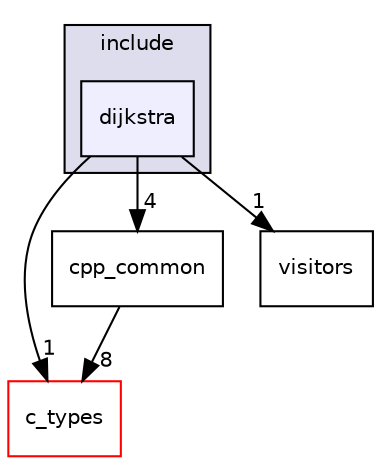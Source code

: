 digraph "dijkstra" {
  compound=true
  node [ fontsize="10", fontname="Helvetica"];
  edge [ labelfontsize="10", labelfontname="Helvetica"];
  subgraph clusterdir_d44c64559bbebec7f509842c48db8b23 {
    graph [ bgcolor="#ddddee", pencolor="black", label="include" fontname="Helvetica", fontsize="10", URL="dir_d44c64559bbebec7f509842c48db8b23.html"]
  dir_1930df11331c7ed9b5d4e307344eb08e [shape=box, label="dijkstra", style="filled", fillcolor="#eeeeff", pencolor="black", URL="dir_1930df11331c7ed9b5d4e307344eb08e.html"];
  }
  dir_d5995d5871f728649bd47ea0d6428e03 [shape=box label="c_types" fillcolor="white" style="filled" color="red" URL="dir_d5995d5871f728649bd47ea0d6428e03.html"];
  dir_f413d2883acb285bdeb0fac3ae939ed0 [shape=box label="cpp_common" URL="dir_f413d2883acb285bdeb0fac3ae939ed0.html"];
  dir_4e5658a7286517e9c5b1437feaf10aed [shape=box label="visitors" URL="dir_4e5658a7286517e9c5b1437feaf10aed.html"];
  dir_f413d2883acb285bdeb0fac3ae939ed0->dir_d5995d5871f728649bd47ea0d6428e03 [headlabel="8", labeldistance=1.5 headhref="dir_000014_000027.html"];
  dir_1930df11331c7ed9b5d4e307344eb08e->dir_d5995d5871f728649bd47ea0d6428e03 [headlabel="1", labeldistance=1.5 headhref="dir_000067_000027.html"];
  dir_1930df11331c7ed9b5d4e307344eb08e->dir_f413d2883acb285bdeb0fac3ae939ed0 [headlabel="4", labeldistance=1.5 headhref="dir_000067_000014.html"];
  dir_1930df11331c7ed9b5d4e307344eb08e->dir_4e5658a7286517e9c5b1437feaf10aed [headlabel="1", labeldistance=1.5 headhref="dir_000067_000035.html"];
}
